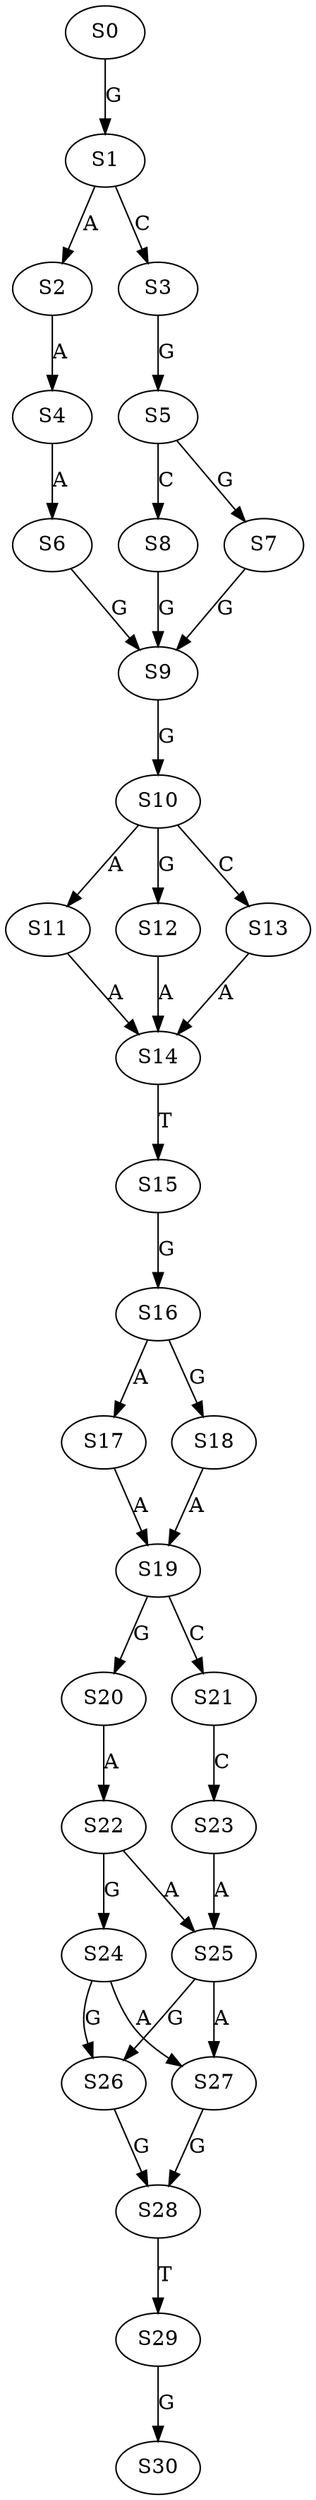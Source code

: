 strict digraph  {
	S0 -> S1 [ label = G ];
	S1 -> S2 [ label = A ];
	S1 -> S3 [ label = C ];
	S2 -> S4 [ label = A ];
	S3 -> S5 [ label = G ];
	S4 -> S6 [ label = A ];
	S5 -> S7 [ label = G ];
	S5 -> S8 [ label = C ];
	S6 -> S9 [ label = G ];
	S7 -> S9 [ label = G ];
	S8 -> S9 [ label = G ];
	S9 -> S10 [ label = G ];
	S10 -> S11 [ label = A ];
	S10 -> S12 [ label = G ];
	S10 -> S13 [ label = C ];
	S11 -> S14 [ label = A ];
	S12 -> S14 [ label = A ];
	S13 -> S14 [ label = A ];
	S14 -> S15 [ label = T ];
	S15 -> S16 [ label = G ];
	S16 -> S17 [ label = A ];
	S16 -> S18 [ label = G ];
	S17 -> S19 [ label = A ];
	S18 -> S19 [ label = A ];
	S19 -> S20 [ label = G ];
	S19 -> S21 [ label = C ];
	S20 -> S22 [ label = A ];
	S21 -> S23 [ label = C ];
	S22 -> S24 [ label = G ];
	S22 -> S25 [ label = A ];
	S23 -> S25 [ label = A ];
	S24 -> S26 [ label = G ];
	S24 -> S27 [ label = A ];
	S25 -> S27 [ label = A ];
	S25 -> S26 [ label = G ];
	S26 -> S28 [ label = G ];
	S27 -> S28 [ label = G ];
	S28 -> S29 [ label = T ];
	S29 -> S30 [ label = G ];
}
